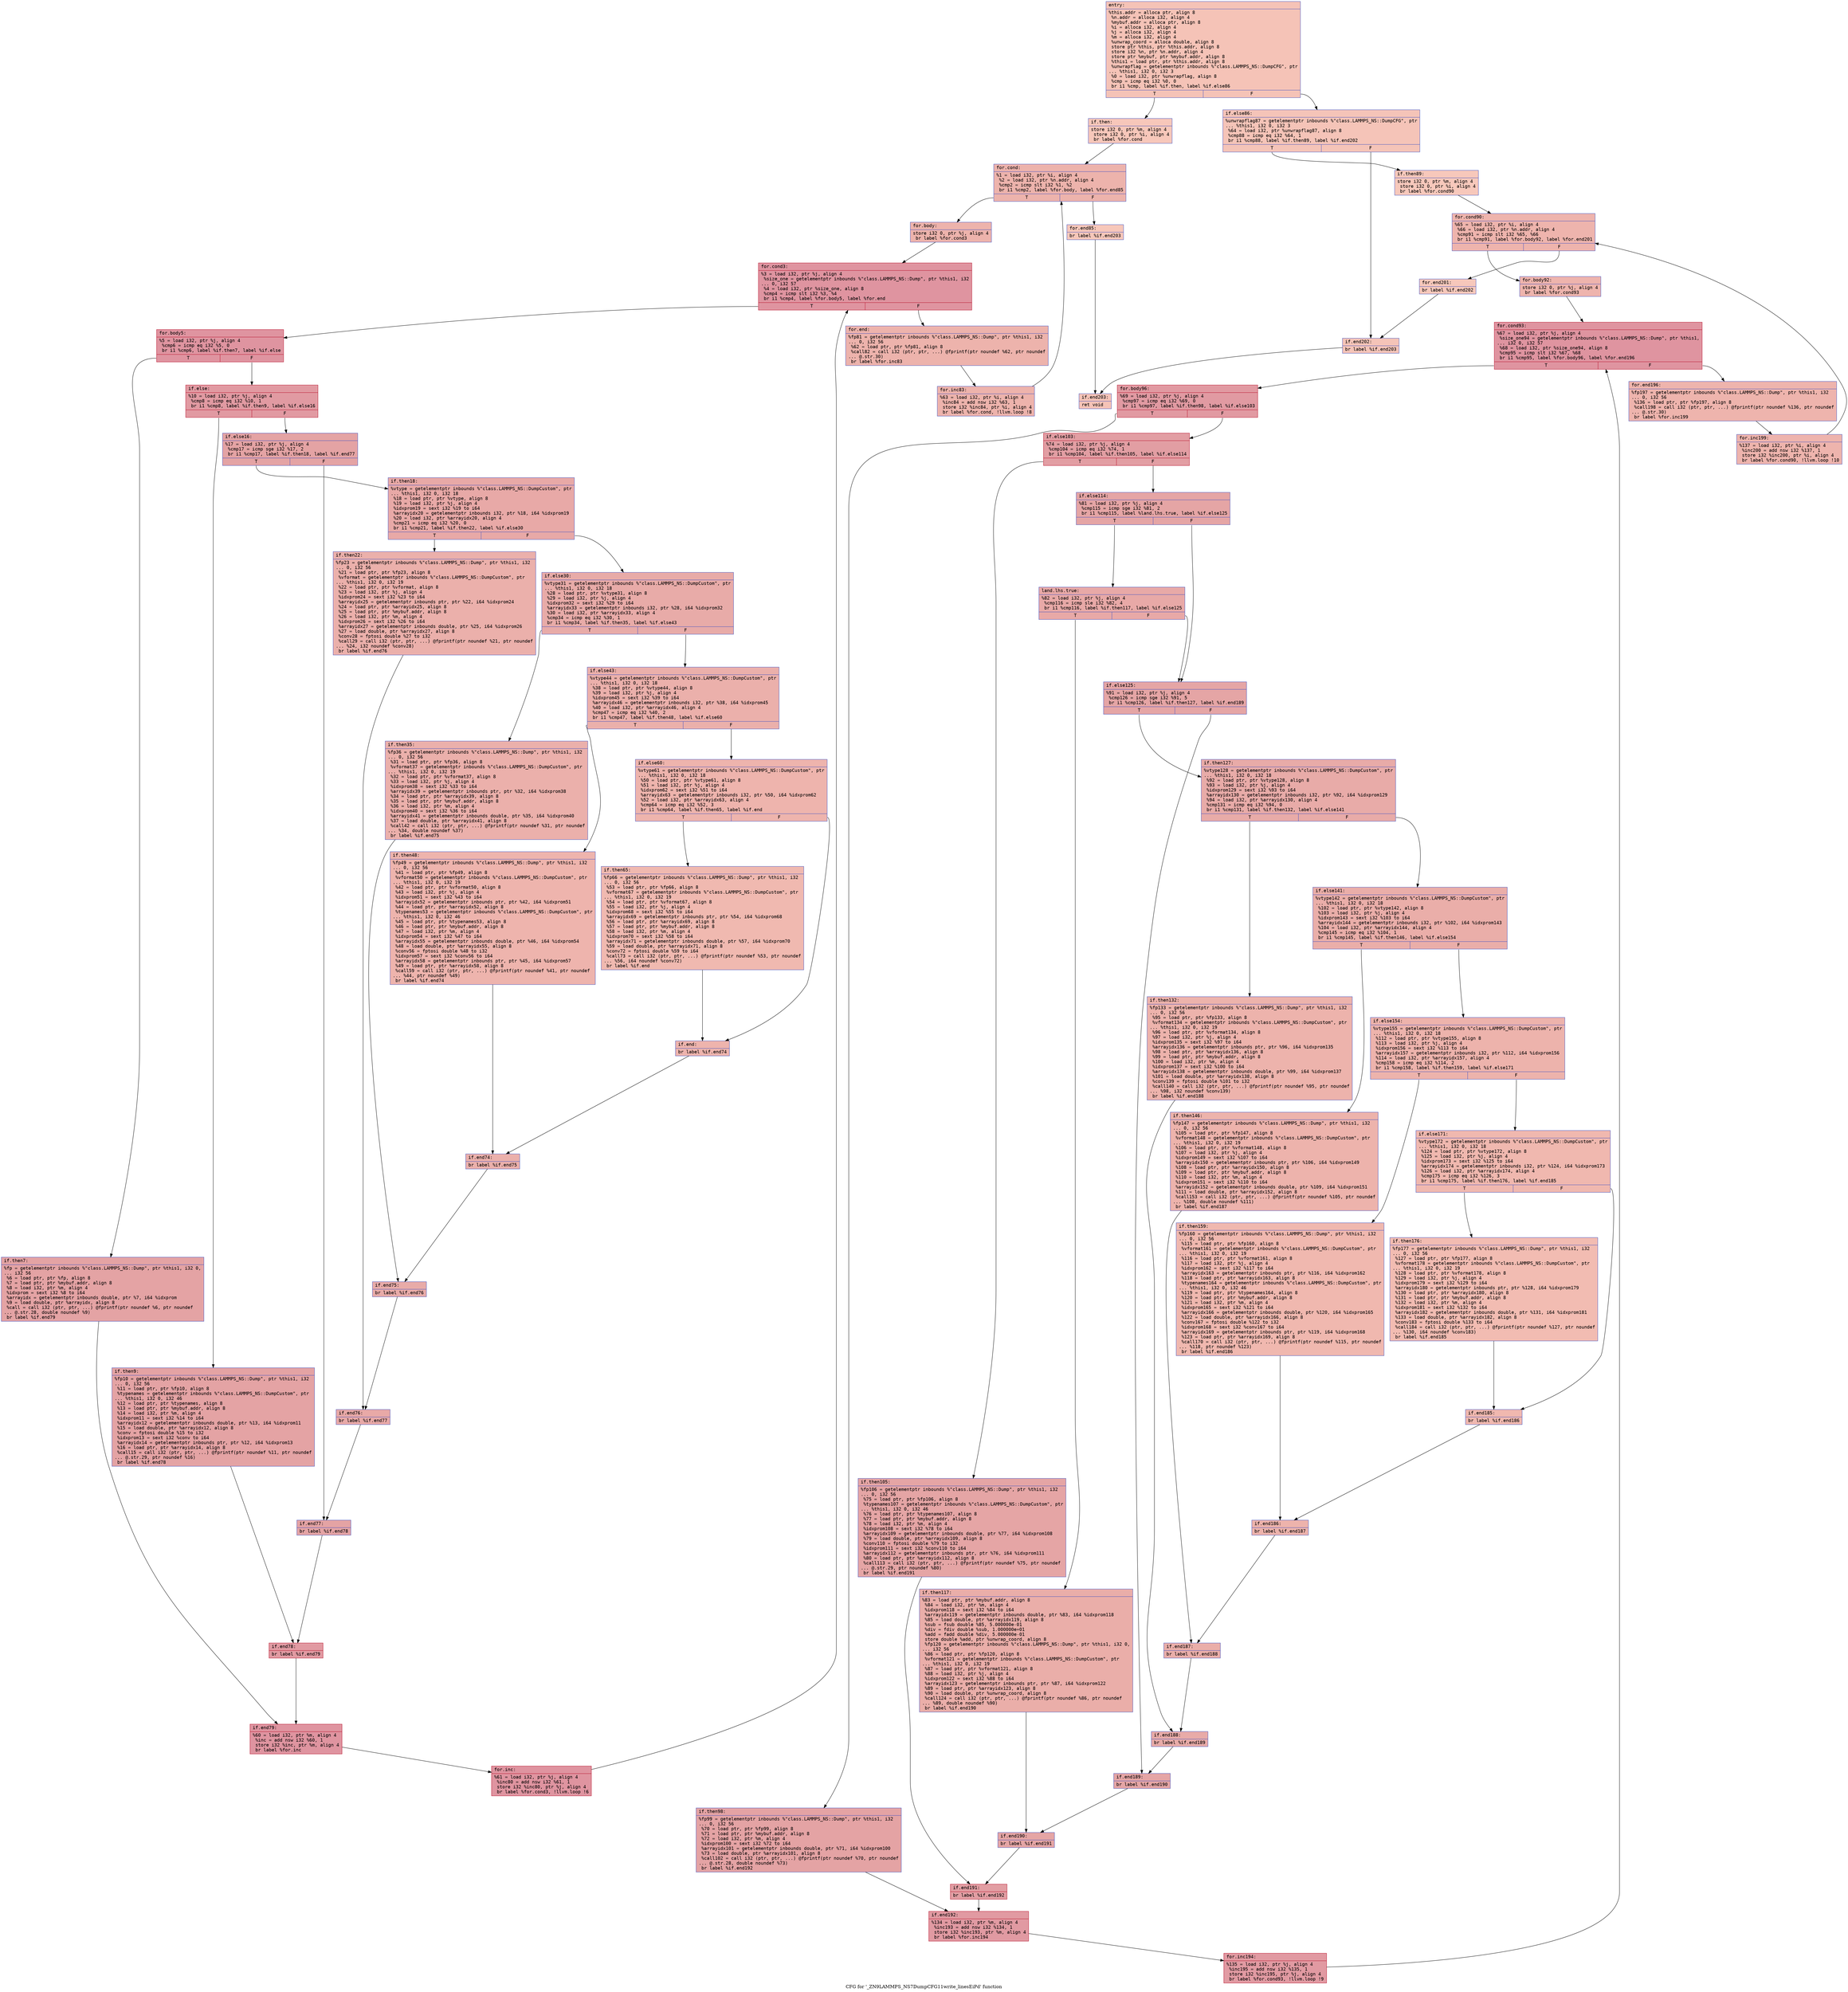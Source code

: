digraph "CFG for '_ZN9LAMMPS_NS7DumpCFG11write_linesEiPd' function" {
	label="CFG for '_ZN9LAMMPS_NS7DumpCFG11write_linesEiPd' function";

	Node0x558a329f0450 [shape=record,color="#3d50c3ff", style=filled, fillcolor="#e8765c70" fontname="Courier",label="{entry:\l|  %this.addr = alloca ptr, align 8\l  %n.addr = alloca i32, align 4\l  %mybuf.addr = alloca ptr, align 8\l  %i = alloca i32, align 4\l  %j = alloca i32, align 4\l  %m = alloca i32, align 4\l  %unwrap_coord = alloca double, align 8\l  store ptr %this, ptr %this.addr, align 8\l  store i32 %n, ptr %n.addr, align 4\l  store ptr %mybuf, ptr %mybuf.addr, align 8\l  %this1 = load ptr, ptr %this.addr, align 8\l  %unwrapflag = getelementptr inbounds %\"class.LAMMPS_NS::DumpCFG\", ptr\l... %this1, i32 0, i32 3\l  %0 = load i32, ptr %unwrapflag, align 8\l  %cmp = icmp eq i32 %0, 0\l  br i1 %cmp, label %if.then, label %if.else86\l|{<s0>T|<s1>F}}"];
	Node0x558a329f0450:s0 -> Node0x558a329f0e90[tooltip="entry -> if.then\nProbability 37.50%" ];
	Node0x558a329f0450:s1 -> Node0x558a329f0f00[tooltip="entry -> if.else86\nProbability 62.50%" ];
	Node0x558a329f0e90 [shape=record,color="#3d50c3ff", style=filled, fillcolor="#ec7f6370" fontname="Courier",label="{if.then:\l|  store i32 0, ptr %m, align 4\l  store i32 0, ptr %i, align 4\l  br label %for.cond\l}"];
	Node0x558a329f0e90 -> Node0x558a329f1170[tooltip="if.then -> for.cond\nProbability 100.00%" ];
	Node0x558a329f1170 [shape=record,color="#3d50c3ff", style=filled, fillcolor="#d6524470" fontname="Courier",label="{for.cond:\l|  %1 = load i32, ptr %i, align 4\l  %2 = load i32, ptr %n.addr, align 4\l  %cmp2 = icmp slt i32 %1, %2\l  br i1 %cmp2, label %for.body, label %for.end85\l|{<s0>T|<s1>F}}"];
	Node0x558a329f1170:s0 -> Node0x558a329f1410[tooltip="for.cond -> for.body\nProbability 96.88%" ];
	Node0x558a329f1170:s1 -> Node0x558a329f1490[tooltip="for.cond -> for.end85\nProbability 3.12%" ];
	Node0x558a329f1410 [shape=record,color="#3d50c3ff", style=filled, fillcolor="#d6524470" fontname="Courier",label="{for.body:\l|  store i32 0, ptr %j, align 4\l  br label %for.cond3\l}"];
	Node0x558a329f1410 -> Node0x558a329f1660[tooltip="for.body -> for.cond3\nProbability 100.00%" ];
	Node0x558a329f1660 [shape=record,color="#b70d28ff", style=filled, fillcolor="#b70d2870" fontname="Courier",label="{for.cond3:\l|  %3 = load i32, ptr %j, align 4\l  %size_one = getelementptr inbounds %\"class.LAMMPS_NS::Dump\", ptr %this1, i32\l... 0, i32 57\l  %4 = load i32, ptr %size_one, align 8\l  %cmp4 = icmp slt i32 %3, %4\l  br i1 %cmp4, label %for.body5, label %for.end\l|{<s0>T|<s1>F}}"];
	Node0x558a329f1660:s0 -> Node0x558a329f1a20[tooltip="for.cond3 -> for.body5\nProbability 96.88%" ];
	Node0x558a329f1660:s1 -> Node0x558a329f1aa0[tooltip="for.cond3 -> for.end\nProbability 3.12%" ];
	Node0x558a329f1a20 [shape=record,color="#b70d28ff", style=filled, fillcolor="#b70d2870" fontname="Courier",label="{for.body5:\l|  %5 = load i32, ptr %j, align 4\l  %cmp6 = icmp eq i32 %5, 0\l  br i1 %cmp6, label %if.then7, label %if.else\l|{<s0>T|<s1>F}}"];
	Node0x558a329f1a20:s0 -> Node0x558a329f0d10[tooltip="for.body5 -> if.then7\nProbability 37.50%" ];
	Node0x558a329f1a20:s1 -> Node0x558a329f1ef0[tooltip="for.body5 -> if.else\nProbability 62.50%" ];
	Node0x558a329f0d10 [shape=record,color="#3d50c3ff", style=filled, fillcolor="#c32e3170" fontname="Courier",label="{if.then7:\l|  %fp = getelementptr inbounds %\"class.LAMMPS_NS::Dump\", ptr %this1, i32 0,\l... i32 56\l  %6 = load ptr, ptr %fp, align 8\l  %7 = load ptr, ptr %mybuf.addr, align 8\l  %8 = load i32, ptr %m, align 4\l  %idxprom = sext i32 %8 to i64\l  %arrayidx = getelementptr inbounds double, ptr %7, i64 %idxprom\l  %9 = load double, ptr %arrayidx, align 8\l  %call = call i32 (ptr, ptr, ...) @fprintf(ptr noundef %6, ptr noundef\l... @.str.28, double noundef %9)\l  br label %if.end79\l}"];
	Node0x558a329f0d10 -> Node0x558a329f25a0[tooltip="if.then7 -> if.end79\nProbability 100.00%" ];
	Node0x558a329f1ef0 [shape=record,color="#b70d28ff", style=filled, fillcolor="#bb1b2c70" fontname="Courier",label="{if.else:\l|  %10 = load i32, ptr %j, align 4\l  %cmp8 = icmp eq i32 %10, 1\l  br i1 %cmp8, label %if.then9, label %if.else16\l|{<s0>T|<s1>F}}"];
	Node0x558a329f1ef0:s0 -> Node0x558a329f2820[tooltip="if.else -> if.then9\nProbability 50.00%" ];
	Node0x558a329f1ef0:s1 -> Node0x558a329f28a0[tooltip="if.else -> if.else16\nProbability 50.00%" ];
	Node0x558a329f2820 [shape=record,color="#3d50c3ff", style=filled, fillcolor="#c32e3170" fontname="Courier",label="{if.then9:\l|  %fp10 = getelementptr inbounds %\"class.LAMMPS_NS::Dump\", ptr %this1, i32\l... 0, i32 56\l  %11 = load ptr, ptr %fp10, align 8\l  %typenames = getelementptr inbounds %\"class.LAMMPS_NS::DumpCustom\", ptr\l... %this1, i32 0, i32 46\l  %12 = load ptr, ptr %typenames, align 8\l  %13 = load ptr, ptr %mybuf.addr, align 8\l  %14 = load i32, ptr %m, align 4\l  %idxprom11 = sext i32 %14 to i64\l  %arrayidx12 = getelementptr inbounds double, ptr %13, i64 %idxprom11\l  %15 = load double, ptr %arrayidx12, align 8\l  %conv = fptosi double %15 to i32\l  %idxprom13 = sext i32 %conv to i64\l  %arrayidx14 = getelementptr inbounds ptr, ptr %12, i64 %idxprom13\l  %16 = load ptr, ptr %arrayidx14, align 8\l  %call15 = call i32 (ptr, ptr, ...) @fprintf(ptr noundef %11, ptr noundef\l... @.str.29, ptr noundef %16)\l  br label %if.end78\l}"];
	Node0x558a329f2820 -> Node0x558a329f3310[tooltip="if.then9 -> if.end78\nProbability 100.00%" ];
	Node0x558a329f28a0 [shape=record,color="#3d50c3ff", style=filled, fillcolor="#c32e3170" fontname="Courier",label="{if.else16:\l|  %17 = load i32, ptr %j, align 4\l  %cmp17 = icmp sge i32 %17, 2\l  br i1 %cmp17, label %if.then18, label %if.end77\l|{<s0>T|<s1>F}}"];
	Node0x558a329f28a0:s0 -> Node0x558a329f3530[tooltip="if.else16 -> if.then18\nProbability 50.00%" ];
	Node0x558a329f28a0:s1 -> Node0x558a329f35b0[tooltip="if.else16 -> if.end77\nProbability 50.00%" ];
	Node0x558a329f3530 [shape=record,color="#3d50c3ff", style=filled, fillcolor="#ca3b3770" fontname="Courier",label="{if.then18:\l|  %vtype = getelementptr inbounds %\"class.LAMMPS_NS::DumpCustom\", ptr\l... %this1, i32 0, i32 18\l  %18 = load ptr, ptr %vtype, align 8\l  %19 = load i32, ptr %j, align 4\l  %idxprom19 = sext i32 %19 to i64\l  %arrayidx20 = getelementptr inbounds i32, ptr %18, i64 %idxprom19\l  %20 = load i32, ptr %arrayidx20, align 4\l  %cmp21 = icmp eq i32 %20, 0\l  br i1 %cmp21, label %if.then22, label %if.else30\l|{<s0>T|<s1>F}}"];
	Node0x558a329f3530:s0 -> Node0x558a329f3f00[tooltip="if.then18 -> if.then22\nProbability 37.50%" ];
	Node0x558a329f3530:s1 -> Node0x558a329f3f80[tooltip="if.then18 -> if.else30\nProbability 62.50%" ];
	Node0x558a329f3f00 [shape=record,color="#3d50c3ff", style=filled, fillcolor="#d24b4070" fontname="Courier",label="{if.then22:\l|  %fp23 = getelementptr inbounds %\"class.LAMMPS_NS::Dump\", ptr %this1, i32\l... 0, i32 56\l  %21 = load ptr, ptr %fp23, align 8\l  %vformat = getelementptr inbounds %\"class.LAMMPS_NS::DumpCustom\", ptr\l... %this1, i32 0, i32 19\l  %22 = load ptr, ptr %vformat, align 8\l  %23 = load i32, ptr %j, align 4\l  %idxprom24 = sext i32 %23 to i64\l  %arrayidx25 = getelementptr inbounds ptr, ptr %22, i64 %idxprom24\l  %24 = load ptr, ptr %arrayidx25, align 8\l  %25 = load ptr, ptr %mybuf.addr, align 8\l  %26 = load i32, ptr %m, align 4\l  %idxprom26 = sext i32 %26 to i64\l  %arrayidx27 = getelementptr inbounds double, ptr %25, i64 %idxprom26\l  %27 = load double, ptr %arrayidx27, align 8\l  %conv28 = fptosi double %27 to i32\l  %call29 = call i32 (ptr, ptr, ...) @fprintf(ptr noundef %21, ptr noundef\l... %24, i32 noundef %conv28)\l  br label %if.end76\l}"];
	Node0x558a329f3f00 -> Node0x558a329f4a60[tooltip="if.then22 -> if.end76\nProbability 100.00%" ];
	Node0x558a329f3f80 [shape=record,color="#3d50c3ff", style=filled, fillcolor="#cc403a70" fontname="Courier",label="{if.else30:\l|  %vtype31 = getelementptr inbounds %\"class.LAMMPS_NS::DumpCustom\", ptr\l... %this1, i32 0, i32 18\l  %28 = load ptr, ptr %vtype31, align 8\l  %29 = load i32, ptr %j, align 4\l  %idxprom32 = sext i32 %29 to i64\l  %arrayidx33 = getelementptr inbounds i32, ptr %28, i64 %idxprom32\l  %30 = load i32, ptr %arrayidx33, align 4\l  %cmp34 = icmp eq i32 %30, 1\l  br i1 %cmp34, label %if.then35, label %if.else43\l|{<s0>T|<s1>F}}"];
	Node0x558a329f3f80:s0 -> Node0x558a329f4fd0[tooltip="if.else30 -> if.then35\nProbability 50.00%" ];
	Node0x558a329f3f80:s1 -> Node0x558a329f5050[tooltip="if.else30 -> if.else43\nProbability 50.00%" ];
	Node0x558a329f4fd0 [shape=record,color="#3d50c3ff", style=filled, fillcolor="#d24b4070" fontname="Courier",label="{if.then35:\l|  %fp36 = getelementptr inbounds %\"class.LAMMPS_NS::Dump\", ptr %this1, i32\l... 0, i32 56\l  %31 = load ptr, ptr %fp36, align 8\l  %vformat37 = getelementptr inbounds %\"class.LAMMPS_NS::DumpCustom\", ptr\l... %this1, i32 0, i32 19\l  %32 = load ptr, ptr %vformat37, align 8\l  %33 = load i32, ptr %j, align 4\l  %idxprom38 = sext i32 %33 to i64\l  %arrayidx39 = getelementptr inbounds ptr, ptr %32, i64 %idxprom38\l  %34 = load ptr, ptr %arrayidx39, align 8\l  %35 = load ptr, ptr %mybuf.addr, align 8\l  %36 = load i32, ptr %m, align 4\l  %idxprom40 = sext i32 %36 to i64\l  %arrayidx41 = getelementptr inbounds double, ptr %35, i64 %idxprom40\l  %37 = load double, ptr %arrayidx41, align 8\l  %call42 = call i32 (ptr, ptr, ...) @fprintf(ptr noundef %31, ptr noundef\l... %34, double noundef %37)\l  br label %if.end75\l}"];
	Node0x558a329f4fd0 -> Node0x558a329f5a80[tooltip="if.then35 -> if.end75\nProbability 100.00%" ];
	Node0x558a329f5050 [shape=record,color="#3d50c3ff", style=filled, fillcolor="#d24b4070" fontname="Courier",label="{if.else43:\l|  %vtype44 = getelementptr inbounds %\"class.LAMMPS_NS::DumpCustom\", ptr\l... %this1, i32 0, i32 18\l  %38 = load ptr, ptr %vtype44, align 8\l  %39 = load i32, ptr %j, align 4\l  %idxprom45 = sext i32 %39 to i64\l  %arrayidx46 = getelementptr inbounds i32, ptr %38, i64 %idxprom45\l  %40 = load i32, ptr %arrayidx46, align 4\l  %cmp47 = icmp eq i32 %40, 2\l  br i1 %cmp47, label %if.then48, label %if.else60\l|{<s0>T|<s1>F}}"];
	Node0x558a329f5050:s0 -> Node0x558a329f5ff0[tooltip="if.else43 -> if.then48\nProbability 50.00%" ];
	Node0x558a329f5050:s1 -> Node0x558a329f6070[tooltip="if.else43 -> if.else60\nProbability 50.00%" ];
	Node0x558a329f5ff0 [shape=record,color="#3d50c3ff", style=filled, fillcolor="#d8564670" fontname="Courier",label="{if.then48:\l|  %fp49 = getelementptr inbounds %\"class.LAMMPS_NS::Dump\", ptr %this1, i32\l... 0, i32 56\l  %41 = load ptr, ptr %fp49, align 8\l  %vformat50 = getelementptr inbounds %\"class.LAMMPS_NS::DumpCustom\", ptr\l... %this1, i32 0, i32 19\l  %42 = load ptr, ptr %vformat50, align 8\l  %43 = load i32, ptr %j, align 4\l  %idxprom51 = sext i32 %43 to i64\l  %arrayidx52 = getelementptr inbounds ptr, ptr %42, i64 %idxprom51\l  %44 = load ptr, ptr %arrayidx52, align 8\l  %typenames53 = getelementptr inbounds %\"class.LAMMPS_NS::DumpCustom\", ptr\l... %this1, i32 0, i32 46\l  %45 = load ptr, ptr %typenames53, align 8\l  %46 = load ptr, ptr %mybuf.addr, align 8\l  %47 = load i32, ptr %m, align 4\l  %idxprom54 = sext i32 %47 to i64\l  %arrayidx55 = getelementptr inbounds double, ptr %46, i64 %idxprom54\l  %48 = load double, ptr %arrayidx55, align 8\l  %conv56 = fptosi double %48 to i32\l  %idxprom57 = sext i32 %conv56 to i64\l  %arrayidx58 = getelementptr inbounds ptr, ptr %45, i64 %idxprom57\l  %49 = load ptr, ptr %arrayidx58, align 8\l  %call59 = call i32 (ptr, ptr, ...) @fprintf(ptr noundef %41, ptr noundef\l... %44, ptr noundef %49)\l  br label %if.end74\l}"];
	Node0x558a329f5ff0 -> Node0x558a329f7780[tooltip="if.then48 -> if.end74\nProbability 100.00%" ];
	Node0x558a329f6070 [shape=record,color="#3d50c3ff", style=filled, fillcolor="#d8564670" fontname="Courier",label="{if.else60:\l|  %vtype61 = getelementptr inbounds %\"class.LAMMPS_NS::DumpCustom\", ptr\l... %this1, i32 0, i32 18\l  %50 = load ptr, ptr %vtype61, align 8\l  %51 = load i32, ptr %j, align 4\l  %idxprom62 = sext i32 %51 to i64\l  %arrayidx63 = getelementptr inbounds i32, ptr %50, i64 %idxprom62\l  %52 = load i32, ptr %arrayidx63, align 4\l  %cmp64 = icmp eq i32 %52, 3\l  br i1 %cmp64, label %if.then65, label %if.end\l|{<s0>T|<s1>F}}"];
	Node0x558a329f6070:s0 -> Node0x558a329f3a50[tooltip="if.else60 -> if.then65\nProbability 50.00%" ];
	Node0x558a329f6070:s1 -> Node0x558a329f3ad0[tooltip="if.else60 -> if.end\nProbability 50.00%" ];
	Node0x558a329f3a50 [shape=record,color="#3d50c3ff", style=filled, fillcolor="#de614d70" fontname="Courier",label="{if.then65:\l|  %fp66 = getelementptr inbounds %\"class.LAMMPS_NS::Dump\", ptr %this1, i32\l... 0, i32 56\l  %53 = load ptr, ptr %fp66, align 8\l  %vformat67 = getelementptr inbounds %\"class.LAMMPS_NS::DumpCustom\", ptr\l... %this1, i32 0, i32 19\l  %54 = load ptr, ptr %vformat67, align 8\l  %55 = load i32, ptr %j, align 4\l  %idxprom68 = sext i32 %55 to i64\l  %arrayidx69 = getelementptr inbounds ptr, ptr %54, i64 %idxprom68\l  %56 = load ptr, ptr %arrayidx69, align 8\l  %57 = load ptr, ptr %mybuf.addr, align 8\l  %58 = load i32, ptr %m, align 4\l  %idxprom70 = sext i32 %58 to i64\l  %arrayidx71 = getelementptr inbounds double, ptr %57, i64 %idxprom70\l  %59 = load double, ptr %arrayidx71, align 8\l  %conv72 = fptosi double %59 to i64\l  %call73 = call i32 (ptr, ptr, ...) @fprintf(ptr noundef %53, ptr noundef\l... %56, i64 noundef %conv72)\l  br label %if.end\l}"];
	Node0x558a329f3a50 -> Node0x558a329f3ad0[tooltip="if.then65 -> if.end\nProbability 100.00%" ];
	Node0x558a329f3ad0 [shape=record,color="#3d50c3ff", style=filled, fillcolor="#d8564670" fontname="Courier",label="{if.end:\l|  br label %if.end74\l}"];
	Node0x558a329f3ad0 -> Node0x558a329f7780[tooltip="if.end -> if.end74\nProbability 100.00%" ];
	Node0x558a329f7780 [shape=record,color="#3d50c3ff", style=filled, fillcolor="#d24b4070" fontname="Courier",label="{if.end74:\l|  br label %if.end75\l}"];
	Node0x558a329f7780 -> Node0x558a329f5a80[tooltip="if.end74 -> if.end75\nProbability 100.00%" ];
	Node0x558a329f5a80 [shape=record,color="#3d50c3ff", style=filled, fillcolor="#cc403a70" fontname="Courier",label="{if.end75:\l|  br label %if.end76\l}"];
	Node0x558a329f5a80 -> Node0x558a329f4a60[tooltip="if.end75 -> if.end76\nProbability 100.00%" ];
	Node0x558a329f4a60 [shape=record,color="#3d50c3ff", style=filled, fillcolor="#ca3b3770" fontname="Courier",label="{if.end76:\l|  br label %if.end77\l}"];
	Node0x558a329f4a60 -> Node0x558a329f35b0[tooltip="if.end76 -> if.end77\nProbability 100.00%" ];
	Node0x558a329f35b0 [shape=record,color="#3d50c3ff", style=filled, fillcolor="#c32e3170" fontname="Courier",label="{if.end77:\l|  br label %if.end78\l}"];
	Node0x558a329f35b0 -> Node0x558a329f3310[tooltip="if.end77 -> if.end78\nProbability 100.00%" ];
	Node0x558a329f3310 [shape=record,color="#b70d28ff", style=filled, fillcolor="#bb1b2c70" fontname="Courier",label="{if.end78:\l|  br label %if.end79\l}"];
	Node0x558a329f3310 -> Node0x558a329f25a0[tooltip="if.end78 -> if.end79\nProbability 100.00%" ];
	Node0x558a329f25a0 [shape=record,color="#b70d28ff", style=filled, fillcolor="#b70d2870" fontname="Courier",label="{if.end79:\l|  %60 = load i32, ptr %m, align 4\l  %inc = add nsw i32 %60, 1\l  store i32 %inc, ptr %m, align 4\l  br label %for.inc\l}"];
	Node0x558a329f25a0 -> Node0x558a329f93e0[tooltip="if.end79 -> for.inc\nProbability 100.00%" ];
	Node0x558a329f93e0 [shape=record,color="#b70d28ff", style=filled, fillcolor="#b70d2870" fontname="Courier",label="{for.inc:\l|  %61 = load i32, ptr %j, align 4\l  %inc80 = add nsw i32 %61, 1\l  store i32 %inc80, ptr %j, align 4\l  br label %for.cond3, !llvm.loop !6\l}"];
	Node0x558a329f93e0 -> Node0x558a329f1660[tooltip="for.inc -> for.cond3\nProbability 100.00%" ];
	Node0x558a329f1aa0 [shape=record,color="#3d50c3ff", style=filled, fillcolor="#d6524470" fontname="Courier",label="{for.end:\l|  %fp81 = getelementptr inbounds %\"class.LAMMPS_NS::Dump\", ptr %this1, i32\l... 0, i32 56\l  %62 = load ptr, ptr %fp81, align 8\l  %call82 = call i32 (ptr, ptr, ...) @fprintf(ptr noundef %62, ptr noundef\l... @.str.30)\l  br label %for.inc83\l}"];
	Node0x558a329f1aa0 -> Node0x558a329f9ae0[tooltip="for.end -> for.inc83\nProbability 100.00%" ];
	Node0x558a329f9ae0 [shape=record,color="#3d50c3ff", style=filled, fillcolor="#d6524470" fontname="Courier",label="{for.inc83:\l|  %63 = load i32, ptr %i, align 4\l  %inc84 = add nsw i32 %63, 1\l  store i32 %inc84, ptr %i, align 4\l  br label %for.cond, !llvm.loop !8\l}"];
	Node0x558a329f9ae0 -> Node0x558a329f1170[tooltip="for.inc83 -> for.cond\nProbability 100.00%" ];
	Node0x558a329f1490 [shape=record,color="#3d50c3ff", style=filled, fillcolor="#ec7f6370" fontname="Courier",label="{for.end85:\l|  br label %if.end203\l}"];
	Node0x558a329f1490 -> Node0x558a329f9f60[tooltip="for.end85 -> if.end203\nProbability 100.00%" ];
	Node0x558a329f0f00 [shape=record,color="#3d50c3ff", style=filled, fillcolor="#e97a5f70" fontname="Courier",label="{if.else86:\l|  %unwrapflag87 = getelementptr inbounds %\"class.LAMMPS_NS::DumpCFG\", ptr\l... %this1, i32 0, i32 3\l  %64 = load i32, ptr %unwrapflag87, align 8\l  %cmp88 = icmp eq i32 %64, 1\l  br i1 %cmp88, label %if.then89, label %if.end202\l|{<s0>T|<s1>F}}"];
	Node0x558a329f0f00:s0 -> Node0x558a329fa270[tooltip="if.else86 -> if.then89\nProbability 50.00%" ];
	Node0x558a329f0f00:s1 -> Node0x558a329fa2f0[tooltip="if.else86 -> if.end202\nProbability 50.00%" ];
	Node0x558a329fa270 [shape=record,color="#3d50c3ff", style=filled, fillcolor="#ed836670" fontname="Courier",label="{if.then89:\l|  store i32 0, ptr %m, align 4\l  store i32 0, ptr %i, align 4\l  br label %for.cond90\l}"];
	Node0x558a329fa270 -> Node0x558a329fa560[tooltip="if.then89 -> for.cond90\nProbability 100.00%" ];
	Node0x558a329fa560 [shape=record,color="#3d50c3ff", style=filled, fillcolor="#d8564670" fontname="Courier",label="{for.cond90:\l|  %65 = load i32, ptr %i, align 4\l  %66 = load i32, ptr %n.addr, align 4\l  %cmp91 = icmp slt i32 %65, %66\l  br i1 %cmp91, label %for.body92, label %for.end201\l|{<s0>T|<s1>F}}"];
	Node0x558a329fa560:s0 -> Node0x558a329fa800[tooltip="for.cond90 -> for.body92\nProbability 96.88%" ];
	Node0x558a329fa560:s1 -> Node0x558a329fa880[tooltip="for.cond90 -> for.end201\nProbability 3.12%" ];
	Node0x558a329fa800 [shape=record,color="#3d50c3ff", style=filled, fillcolor="#d8564670" fontname="Courier",label="{for.body92:\l|  store i32 0, ptr %j, align 4\l  br label %for.cond93\l}"];
	Node0x558a329fa800 -> Node0x558a329faa50[tooltip="for.body92 -> for.cond93\nProbability 100.00%" ];
	Node0x558a329faa50 [shape=record,color="#b70d28ff", style=filled, fillcolor="#b70d2870" fontname="Courier",label="{for.cond93:\l|  %67 = load i32, ptr %j, align 4\l  %size_one94 = getelementptr inbounds %\"class.LAMMPS_NS::Dump\", ptr %this1,\l... i32 0, i32 57\l  %68 = load i32, ptr %size_one94, align 8\l  %cmp95 = icmp slt i32 %67, %68\l  br i1 %cmp95, label %for.body96, label %for.end196\l|{<s0>T|<s1>F}}"];
	Node0x558a329faa50:s0 -> Node0x558a329fade0[tooltip="for.cond93 -> for.body96\nProbability 96.88%" ];
	Node0x558a329faa50:s1 -> Node0x558a329fae60[tooltip="for.cond93 -> for.end196\nProbability 3.12%" ];
	Node0x558a329fade0 [shape=record,color="#b70d28ff", style=filled, fillcolor="#bb1b2c70" fontname="Courier",label="{for.body96:\l|  %69 = load i32, ptr %j, align 4\l  %cmp97 = icmp eq i32 %69, 0\l  br i1 %cmp97, label %if.then98, label %if.else103\l|{<s0>T|<s1>F}}"];
	Node0x558a329fade0:s0 -> Node0x558a329fb0c0[tooltip="for.body96 -> if.then98\nProbability 37.50%" ];
	Node0x558a329fade0:s1 -> Node0x558a329fb140[tooltip="for.body96 -> if.else103\nProbability 62.50%" ];
	Node0x558a329fb0c0 [shape=record,color="#3d50c3ff", style=filled, fillcolor="#c32e3170" fontname="Courier",label="{if.then98:\l|  %fp99 = getelementptr inbounds %\"class.LAMMPS_NS::Dump\", ptr %this1, i32\l... 0, i32 56\l  %70 = load ptr, ptr %fp99, align 8\l  %71 = load ptr, ptr %mybuf.addr, align 8\l  %72 = load i32, ptr %m, align 4\l  %idxprom100 = sext i32 %72 to i64\l  %arrayidx101 = getelementptr inbounds double, ptr %71, i64 %idxprom100\l  %73 = load double, ptr %arrayidx101, align 8\l  %call102 = call i32 (ptr, ptr, ...) @fprintf(ptr noundef %70, ptr noundef\l... @.str.28, double noundef %73)\l  br label %if.end192\l}"];
	Node0x558a329fb0c0 -> Node0x558a329fb810[tooltip="if.then98 -> if.end192\nProbability 100.00%" ];
	Node0x558a329fb140 [shape=record,color="#b70d28ff", style=filled, fillcolor="#be242e70" fontname="Courier",label="{if.else103:\l|  %74 = load i32, ptr %j, align 4\l  %cmp104 = icmp eq i32 %74, 1\l  br i1 %cmp104, label %if.then105, label %if.else114\l|{<s0>T|<s1>F}}"];
	Node0x558a329fb140:s0 -> Node0x558a329fba30[tooltip="if.else103 -> if.then105\nProbability 50.00%" ];
	Node0x558a329fb140:s1 -> Node0x558a329fbab0[tooltip="if.else103 -> if.else114\nProbability 50.00%" ];
	Node0x558a329fba30 [shape=record,color="#3d50c3ff", style=filled, fillcolor="#c5333470" fontname="Courier",label="{if.then105:\l|  %fp106 = getelementptr inbounds %\"class.LAMMPS_NS::Dump\", ptr %this1, i32\l... 0, i32 56\l  %75 = load ptr, ptr %fp106, align 8\l  %typenames107 = getelementptr inbounds %\"class.LAMMPS_NS::DumpCustom\", ptr\l... %this1, i32 0, i32 46\l  %76 = load ptr, ptr %typenames107, align 8\l  %77 = load ptr, ptr %mybuf.addr, align 8\l  %78 = load i32, ptr %m, align 4\l  %idxprom108 = sext i32 %78 to i64\l  %arrayidx109 = getelementptr inbounds double, ptr %77, i64 %idxprom108\l  %79 = load double, ptr %arrayidx109, align 8\l  %conv110 = fptosi double %79 to i32\l  %idxprom111 = sext i32 %conv110 to i64\l  %arrayidx112 = getelementptr inbounds ptr, ptr %76, i64 %idxprom111\l  %80 = load ptr, ptr %arrayidx112, align 8\l  %call113 = call i32 (ptr, ptr, ...) @fprintf(ptr noundef %75, ptr noundef\l... @.str.29, ptr noundef %80)\l  br label %if.end191\l}"];
	Node0x558a329fba30 -> Node0x558a329fc570[tooltip="if.then105 -> if.end191\nProbability 100.00%" ];
	Node0x558a329fbab0 [shape=record,color="#3d50c3ff", style=filled, fillcolor="#c5333470" fontname="Courier",label="{if.else114:\l|  %81 = load i32, ptr %j, align 4\l  %cmp115 = icmp sge i32 %81, 2\l  br i1 %cmp115, label %land.lhs.true, label %if.else125\l|{<s0>T|<s1>F}}"];
	Node0x558a329fbab0:s0 -> Node0x558a329fc790[tooltip="if.else114 -> land.lhs.true\nProbability 50.00%" ];
	Node0x558a329fbab0:s1 -> Node0x558a329fc810[tooltip="if.else114 -> if.else125\nProbability 50.00%" ];
	Node0x558a329fc790 [shape=record,color="#3d50c3ff", style=filled, fillcolor="#ca3b3770" fontname="Courier",label="{land.lhs.true:\l|  %82 = load i32, ptr %j, align 4\l  %cmp116 = icmp sle i32 %82, 4\l  br i1 %cmp116, label %if.then117, label %if.else125\l|{<s0>T|<s1>F}}"];
	Node0x558a329fc790:s0 -> Node0x558a329fca70[tooltip="land.lhs.true -> if.then117\nProbability 50.00%" ];
	Node0x558a329fc790:s1 -> Node0x558a329fc810[tooltip="land.lhs.true -> if.else125\nProbability 50.00%" ];
	Node0x558a329fca70 [shape=record,color="#3d50c3ff", style=filled, fillcolor="#d0473d70" fontname="Courier",label="{if.then117:\l|  %83 = load ptr, ptr %mybuf.addr, align 8\l  %84 = load i32, ptr %m, align 4\l  %idxprom118 = sext i32 %84 to i64\l  %arrayidx119 = getelementptr inbounds double, ptr %83, i64 %idxprom118\l  %85 = load double, ptr %arrayidx119, align 8\l  %sub = fsub double %85, 5.000000e-01\l  %div = fdiv double %sub, 1.000000e+01\l  %add = fadd double %div, 5.000000e-01\l  store double %add, ptr %unwrap_coord, align 8\l  %fp120 = getelementptr inbounds %\"class.LAMMPS_NS::Dump\", ptr %this1, i32 0,\l... i32 56\l  %86 = load ptr, ptr %fp120, align 8\l  %vformat121 = getelementptr inbounds %\"class.LAMMPS_NS::DumpCustom\", ptr\l... %this1, i32 0, i32 19\l  %87 = load ptr, ptr %vformat121, align 8\l  %88 = load i32, ptr %j, align 4\l  %idxprom122 = sext i32 %88 to i64\l  %arrayidx123 = getelementptr inbounds ptr, ptr %87, i64 %idxprom122\l  %89 = load ptr, ptr %arrayidx123, align 8\l  %90 = load double, ptr %unwrap_coord, align 8\l  %call124 = call i32 (ptr, ptr, ...) @fprintf(ptr noundef %86, ptr noundef\l... %89, double noundef %90)\l  br label %if.end190\l}"];
	Node0x558a329fca70 -> Node0x558a329fe1d0[tooltip="if.then117 -> if.end190\nProbability 100.00%" ];
	Node0x558a329fc810 [shape=record,color="#3d50c3ff", style=filled, fillcolor="#c5333470" fontname="Courier",label="{if.else125:\l|  %91 = load i32, ptr %j, align 4\l  %cmp126 = icmp sge i32 %91, 5\l  br i1 %cmp126, label %if.then127, label %if.end189\l|{<s0>T|<s1>F}}"];
	Node0x558a329fc810:s0 -> Node0x558a329fe3f0[tooltip="if.else125 -> if.then127\nProbability 50.00%" ];
	Node0x558a329fc810:s1 -> Node0x558a329fe470[tooltip="if.else125 -> if.end189\nProbability 50.00%" ];
	Node0x558a329fe3f0 [shape=record,color="#3d50c3ff", style=filled, fillcolor="#cc403a70" fontname="Courier",label="{if.then127:\l|  %vtype128 = getelementptr inbounds %\"class.LAMMPS_NS::DumpCustom\", ptr\l... %this1, i32 0, i32 18\l  %92 = load ptr, ptr %vtype128, align 8\l  %93 = load i32, ptr %j, align 4\l  %idxprom129 = sext i32 %93 to i64\l  %arrayidx130 = getelementptr inbounds i32, ptr %92, i64 %idxprom129\l  %94 = load i32, ptr %arrayidx130, align 4\l  %cmp131 = icmp eq i32 %94, 0\l  br i1 %cmp131, label %if.then132, label %if.else141\l|{<s0>T|<s1>F}}"];
	Node0x558a329fe3f0:s0 -> Node0x558a329fea90[tooltip="if.then127 -> if.then132\nProbability 37.50%" ];
	Node0x558a329fe3f0:s1 -> Node0x558a329feb10[tooltip="if.then127 -> if.else141\nProbability 62.50%" ];
	Node0x558a329fea90 [shape=record,color="#3d50c3ff", style=filled, fillcolor="#d6524470" fontname="Courier",label="{if.then132:\l|  %fp133 = getelementptr inbounds %\"class.LAMMPS_NS::Dump\", ptr %this1, i32\l... 0, i32 56\l  %95 = load ptr, ptr %fp133, align 8\l  %vformat134 = getelementptr inbounds %\"class.LAMMPS_NS::DumpCustom\", ptr\l... %this1, i32 0, i32 19\l  %96 = load ptr, ptr %vformat134, align 8\l  %97 = load i32, ptr %j, align 4\l  %idxprom135 = sext i32 %97 to i64\l  %arrayidx136 = getelementptr inbounds ptr, ptr %96, i64 %idxprom135\l  %98 = load ptr, ptr %arrayidx136, align 8\l  %99 = load ptr, ptr %mybuf.addr, align 8\l  %100 = load i32, ptr %m, align 4\l  %idxprom137 = sext i32 %100 to i64\l  %arrayidx138 = getelementptr inbounds double, ptr %99, i64 %idxprom137\l  %101 = load double, ptr %arrayidx138, align 8\l  %conv139 = fptosi double %101 to i32\l  %call140 = call i32 (ptr, ptr, ...) @fprintf(ptr noundef %95, ptr noundef\l... %98, i32 noundef %conv139)\l  br label %if.end188\l}"];
	Node0x558a329fea90 -> Node0x558a329ffef0[tooltip="if.then132 -> if.end188\nProbability 100.00%" ];
	Node0x558a329feb10 [shape=record,color="#3d50c3ff", style=filled, fillcolor="#d0473d70" fontname="Courier",label="{if.else141:\l|  %vtype142 = getelementptr inbounds %\"class.LAMMPS_NS::DumpCustom\", ptr\l... %this1, i32 0, i32 18\l  %102 = load ptr, ptr %vtype142, align 8\l  %103 = load i32, ptr %j, align 4\l  %idxprom143 = sext i32 %103 to i64\l  %arrayidx144 = getelementptr inbounds i32, ptr %102, i64 %idxprom143\l  %104 = load i32, ptr %arrayidx144, align 4\l  %cmp145 = icmp eq i32 %104, 1\l  br i1 %cmp145, label %if.then146, label %if.else154\l|{<s0>T|<s1>F}}"];
	Node0x558a329feb10:s0 -> Node0x558a32a00440[tooltip="if.else141 -> if.then146\nProbability 50.00%" ];
	Node0x558a329feb10:s1 -> Node0x558a32a004c0[tooltip="if.else141 -> if.else154\nProbability 50.00%" ];
	Node0x558a32a00440 [shape=record,color="#3d50c3ff", style=filled, fillcolor="#d6524470" fontname="Courier",label="{if.then146:\l|  %fp147 = getelementptr inbounds %\"class.LAMMPS_NS::Dump\", ptr %this1, i32\l... 0, i32 56\l  %105 = load ptr, ptr %fp147, align 8\l  %vformat148 = getelementptr inbounds %\"class.LAMMPS_NS::DumpCustom\", ptr\l... %this1, i32 0, i32 19\l  %106 = load ptr, ptr %vformat148, align 8\l  %107 = load i32, ptr %j, align 4\l  %idxprom149 = sext i32 %107 to i64\l  %arrayidx150 = getelementptr inbounds ptr, ptr %106, i64 %idxprom149\l  %108 = load ptr, ptr %arrayidx150, align 8\l  %109 = load ptr, ptr %mybuf.addr, align 8\l  %110 = load i32, ptr %m, align 4\l  %idxprom151 = sext i32 %110 to i64\l  %arrayidx152 = getelementptr inbounds double, ptr %109, i64 %idxprom151\l  %111 = load double, ptr %arrayidx152, align 8\l  %call153 = call i32 (ptr, ptr, ...) @fprintf(ptr noundef %105, ptr noundef\l... %108, double noundef %111)\l  br label %if.end187\l}"];
	Node0x558a32a00440 -> Node0x558a329f8080[tooltip="if.then146 -> if.end187\nProbability 100.00%" ];
	Node0x558a32a004c0 [shape=record,color="#3d50c3ff", style=filled, fillcolor="#d6524470" fontname="Courier",label="{if.else154:\l|  %vtype155 = getelementptr inbounds %\"class.LAMMPS_NS::DumpCustom\", ptr\l... %this1, i32 0, i32 18\l  %112 = load ptr, ptr %vtype155, align 8\l  %113 = load i32, ptr %j, align 4\l  %idxprom156 = sext i32 %113 to i64\l  %arrayidx157 = getelementptr inbounds i32, ptr %112, i64 %idxprom156\l  %114 = load i32, ptr %arrayidx157, align 4\l  %cmp158 = icmp eq i32 %114, 2\l  br i1 %cmp158, label %if.then159, label %if.else171\l|{<s0>T|<s1>F}}"];
	Node0x558a32a004c0:s0 -> Node0x558a329f8600[tooltip="if.else154 -> if.then159\nProbability 50.00%" ];
	Node0x558a32a004c0:s1 -> Node0x558a329f8680[tooltip="if.else154 -> if.else171\nProbability 50.00%" ];
	Node0x558a329f8600 [shape=record,color="#3d50c3ff", style=filled, fillcolor="#dc5d4a70" fontname="Courier",label="{if.then159:\l|  %fp160 = getelementptr inbounds %\"class.LAMMPS_NS::Dump\", ptr %this1, i32\l... 0, i32 56\l  %115 = load ptr, ptr %fp160, align 8\l  %vformat161 = getelementptr inbounds %\"class.LAMMPS_NS::DumpCustom\", ptr\l... %this1, i32 0, i32 19\l  %116 = load ptr, ptr %vformat161, align 8\l  %117 = load i32, ptr %j, align 4\l  %idxprom162 = sext i32 %117 to i64\l  %arrayidx163 = getelementptr inbounds ptr, ptr %116, i64 %idxprom162\l  %118 = load ptr, ptr %arrayidx163, align 8\l  %typenames164 = getelementptr inbounds %\"class.LAMMPS_NS::DumpCustom\", ptr\l... %this1, i32 0, i32 46\l  %119 = load ptr, ptr %typenames164, align 8\l  %120 = load ptr, ptr %mybuf.addr, align 8\l  %121 = load i32, ptr %m, align 4\l  %idxprom165 = sext i32 %121 to i64\l  %arrayidx166 = getelementptr inbounds double, ptr %120, i64 %idxprom165\l  %122 = load double, ptr %arrayidx166, align 8\l  %conv167 = fptosi double %122 to i32\l  %idxprom168 = sext i32 %conv167 to i64\l  %arrayidx169 = getelementptr inbounds ptr, ptr %119, i64 %idxprom168\l  %123 = load ptr, ptr %arrayidx169, align 8\l  %call170 = call i32 (ptr, ptr, ...) @fprintf(ptr noundef %115, ptr noundef\l... %118, ptr noundef %123)\l  br label %if.end186\l}"];
	Node0x558a329f8600 -> Node0x558a32a030e0[tooltip="if.then159 -> if.end186\nProbability 100.00%" ];
	Node0x558a329f8680 [shape=record,color="#3d50c3ff", style=filled, fillcolor="#dc5d4a70" fontname="Courier",label="{if.else171:\l|  %vtype172 = getelementptr inbounds %\"class.LAMMPS_NS::DumpCustom\", ptr\l... %this1, i32 0, i32 18\l  %124 = load ptr, ptr %vtype172, align 8\l  %125 = load i32, ptr %j, align 4\l  %idxprom173 = sext i32 %125 to i64\l  %arrayidx174 = getelementptr inbounds i32, ptr %124, i64 %idxprom173\l  %126 = load i32, ptr %arrayidx174, align 4\l  %cmp175 = icmp eq i32 %126, 3\l  br i1 %cmp175, label %if.then176, label %if.end185\l|{<s0>T|<s1>F}}"];
	Node0x558a329f8680:s0 -> Node0x558a32a03660[tooltip="if.else171 -> if.then176\nProbability 50.00%" ];
	Node0x558a329f8680:s1 -> Node0x558a32a036e0[tooltip="if.else171 -> if.end185\nProbability 50.00%" ];
	Node0x558a32a03660 [shape=record,color="#3d50c3ff", style=filled, fillcolor="#e1675170" fontname="Courier",label="{if.then176:\l|  %fp177 = getelementptr inbounds %\"class.LAMMPS_NS::Dump\", ptr %this1, i32\l... 0, i32 56\l  %127 = load ptr, ptr %fp177, align 8\l  %vformat178 = getelementptr inbounds %\"class.LAMMPS_NS::DumpCustom\", ptr\l... %this1, i32 0, i32 19\l  %128 = load ptr, ptr %vformat178, align 8\l  %129 = load i32, ptr %j, align 4\l  %idxprom179 = sext i32 %129 to i64\l  %arrayidx180 = getelementptr inbounds ptr, ptr %128, i64 %idxprom179\l  %130 = load ptr, ptr %arrayidx180, align 8\l  %131 = load ptr, ptr %mybuf.addr, align 8\l  %132 = load i32, ptr %m, align 4\l  %idxprom181 = sext i32 %132 to i64\l  %arrayidx182 = getelementptr inbounds double, ptr %131, i64 %idxprom181\l  %133 = load double, ptr %arrayidx182, align 8\l  %conv183 = fptosi double %133 to i64\l  %call184 = call i32 (ptr, ptr, ...) @fprintf(ptr noundef %127, ptr noundef\l... %130, i64 noundef %conv183)\l  br label %if.end185\l}"];
	Node0x558a32a03660 -> Node0x558a32a036e0[tooltip="if.then176 -> if.end185\nProbability 100.00%" ];
	Node0x558a32a036e0 [shape=record,color="#3d50c3ff", style=filled, fillcolor="#dc5d4a70" fontname="Courier",label="{if.end185:\l|  br label %if.end186\l}"];
	Node0x558a32a036e0 -> Node0x558a32a030e0[tooltip="if.end185 -> if.end186\nProbability 100.00%" ];
	Node0x558a32a030e0 [shape=record,color="#3d50c3ff", style=filled, fillcolor="#d6524470" fontname="Courier",label="{if.end186:\l|  br label %if.end187\l}"];
	Node0x558a32a030e0 -> Node0x558a329f8080[tooltip="if.end186 -> if.end187\nProbability 100.00%" ];
	Node0x558a329f8080 [shape=record,color="#3d50c3ff", style=filled, fillcolor="#d0473d70" fontname="Courier",label="{if.end187:\l|  br label %if.end188\l}"];
	Node0x558a329f8080 -> Node0x558a329ffef0[tooltip="if.end187 -> if.end188\nProbability 100.00%" ];
	Node0x558a329ffef0 [shape=record,color="#3d50c3ff", style=filled, fillcolor="#cc403a70" fontname="Courier",label="{if.end188:\l|  br label %if.end189\l}"];
	Node0x558a329ffef0 -> Node0x558a329fe470[tooltip="if.end188 -> if.end189\nProbability 100.00%" ];
	Node0x558a329fe470 [shape=record,color="#3d50c3ff", style=filled, fillcolor="#c5333470" fontname="Courier",label="{if.end189:\l|  br label %if.end190\l}"];
	Node0x558a329fe470 -> Node0x558a329fe1d0[tooltip="if.end189 -> if.end190\nProbability 100.00%" ];
	Node0x558a329fe1d0 [shape=record,color="#3d50c3ff", style=filled, fillcolor="#c5333470" fontname="Courier",label="{if.end190:\l|  br label %if.end191\l}"];
	Node0x558a329fe1d0 -> Node0x558a329fc570[tooltip="if.end190 -> if.end191\nProbability 100.00%" ];
	Node0x558a329fc570 [shape=record,color="#b70d28ff", style=filled, fillcolor="#be242e70" fontname="Courier",label="{if.end191:\l|  br label %if.end192\l}"];
	Node0x558a329fc570 -> Node0x558a329fb810[tooltip="if.end191 -> if.end192\nProbability 100.00%" ];
	Node0x558a329fb810 [shape=record,color="#b70d28ff", style=filled, fillcolor="#bb1b2c70" fontname="Courier",label="{if.end192:\l|  %134 = load i32, ptr %m, align 4\l  %inc193 = add nsw i32 %134, 1\l  store i32 %inc193, ptr %m, align 4\l  br label %for.inc194\l}"];
	Node0x558a329fb810 -> Node0x558a32a047d0[tooltip="if.end192 -> for.inc194\nProbability 100.00%" ];
	Node0x558a32a047d0 [shape=record,color="#b70d28ff", style=filled, fillcolor="#bb1b2c70" fontname="Courier",label="{for.inc194:\l|  %135 = load i32, ptr %j, align 4\l  %inc195 = add nsw i32 %135, 1\l  store i32 %inc195, ptr %j, align 4\l  br label %for.cond93, !llvm.loop !9\l}"];
	Node0x558a32a047d0 -> Node0x558a329faa50[tooltip="for.inc194 -> for.cond93\nProbability 100.00%" ];
	Node0x558a329fae60 [shape=record,color="#3d50c3ff", style=filled, fillcolor="#d8564670" fontname="Courier",label="{for.end196:\l|  %fp197 = getelementptr inbounds %\"class.LAMMPS_NS::Dump\", ptr %this1, i32\l... 0, i32 56\l  %136 = load ptr, ptr %fp197, align 8\l  %call198 = call i32 (ptr, ptr, ...) @fprintf(ptr noundef %136, ptr noundef\l... @.str.30)\l  br label %for.inc199\l}"];
	Node0x558a329fae60 -> Node0x558a32a04ee0[tooltip="for.end196 -> for.inc199\nProbability 100.00%" ];
	Node0x558a32a04ee0 [shape=record,color="#3d50c3ff", style=filled, fillcolor="#d8564670" fontname="Courier",label="{for.inc199:\l|  %137 = load i32, ptr %i, align 4\l  %inc200 = add nsw i32 %137, 1\l  store i32 %inc200, ptr %i, align 4\l  br label %for.cond90, !llvm.loop !10\l}"];
	Node0x558a32a04ee0 -> Node0x558a329fa560[tooltip="for.inc199 -> for.cond90\nProbability 100.00%" ];
	Node0x558a329fa880 [shape=record,color="#3d50c3ff", style=filled, fillcolor="#ed836670" fontname="Courier",label="{for.end201:\l|  br label %if.end202\l}"];
	Node0x558a329fa880 -> Node0x558a329fa2f0[tooltip="for.end201 -> if.end202\nProbability 100.00%" ];
	Node0x558a329fa2f0 [shape=record,color="#3d50c3ff", style=filled, fillcolor="#e97a5f70" fontname="Courier",label="{if.end202:\l|  br label %if.end203\l}"];
	Node0x558a329fa2f0 -> Node0x558a329f9f60[tooltip="if.end202 -> if.end203\nProbability 100.00%" ];
	Node0x558a329f9f60 [shape=record,color="#3d50c3ff", style=filled, fillcolor="#e8765c70" fontname="Courier",label="{if.end203:\l|  ret void\l}"];
}
